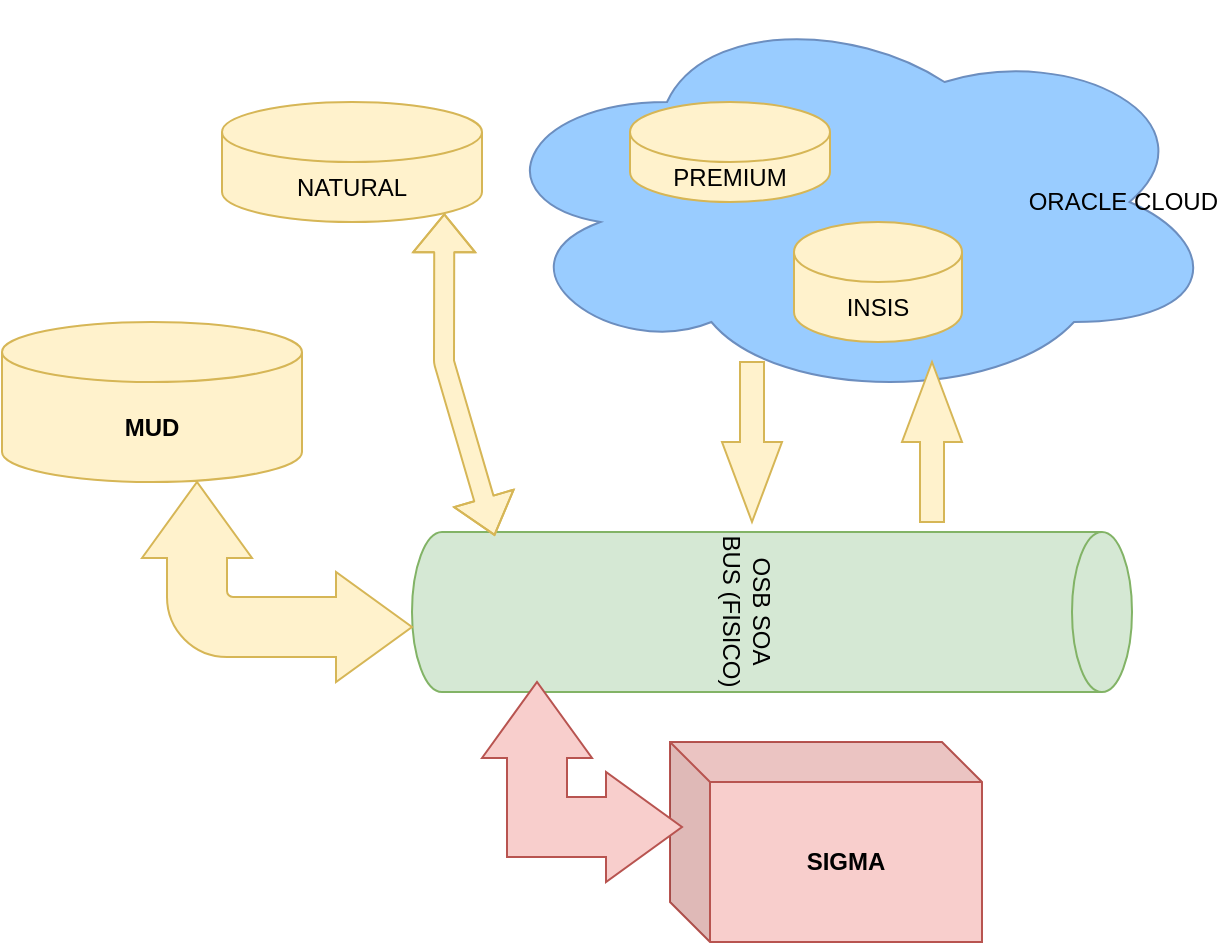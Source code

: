 <mxfile version="13.7.3" type="github">
  <diagram id="Xf1krp--SoIZXwKtG77f" name="Page-1">
    <mxGraphModel dx="1002" dy="1699" grid="1" gridSize="10" guides="1" tooltips="1" connect="1" arrows="1" fold="1" page="1" pageScale="1" pageWidth="827" pageHeight="1169" math="0" shadow="0">
      <root>
        <mxCell id="0" />
        <mxCell id="1" parent="0" />
        <mxCell id="apDJ_KpteNmNt5EzHD-o-2" value="NATURAL" style="shape=cylinder3;whiteSpace=wrap;html=1;boundedLbl=1;backgroundOutline=1;size=15;fillColor=#fff2cc;strokeColor=#d6b656;" parent="1" vertex="1">
          <mxGeometry x="160" y="40" width="130" height="60" as="geometry" />
        </mxCell>
        <mxCell id="apDJ_KpteNmNt5EzHD-o-4" value="ORACLE CLOUD" style="ellipse;shape=cloud;whiteSpace=wrap;html=1;align=right;strokeColor=#6c8ebf;fillColor=#99CCFF;" parent="1" vertex="1">
          <mxGeometry x="290" y="-10" width="370" height="200" as="geometry" />
        </mxCell>
        <mxCell id="apDJ_KpteNmNt5EzHD-o-5" value="PREMIUM" style="shape=cylinder3;whiteSpace=wrap;html=1;boundedLbl=1;backgroundOutline=1;size=15;fillColor=#fff2cc;strokeColor=#d6b656;" parent="1" vertex="1">
          <mxGeometry x="364" y="40" width="100" height="50" as="geometry" />
        </mxCell>
        <mxCell id="apDJ_KpteNmNt5EzHD-o-6" value="INSIS" style="shape=cylinder3;whiteSpace=wrap;html=1;boundedLbl=1;backgroundOutline=1;size=15;fillColor=#fff2cc;strokeColor=#d6b656;" parent="1" vertex="1">
          <mxGeometry x="446" y="100" width="84" height="60" as="geometry" />
        </mxCell>
        <mxCell id="apDJ_KpteNmNt5EzHD-o-8" value="OSB SOA BUS (FISICO)" style="shape=cylinder3;whiteSpace=wrap;html=1;boundedLbl=1;backgroundOutline=1;size=15;rotation=90;fillColor=#d5e8d4;strokeColor=#82b366;" parent="1" vertex="1">
          <mxGeometry x="395" y="115" width="80" height="360" as="geometry" />
        </mxCell>
        <mxCell id="apDJ_KpteNmNt5EzHD-o-9" value="&lt;b&gt;SIGMA&lt;/b&gt;" style="shape=cube;whiteSpace=wrap;html=1;boundedLbl=1;backgroundOutline=1;darkOpacity=0.05;darkOpacity2=0.1;fillColor=#f8cecc;strokeColor=#b85450;" parent="1" vertex="1">
          <mxGeometry x="384" y="360" width="156" height="100" as="geometry" />
        </mxCell>
        <mxCell id="apDJ_KpteNmNt5EzHD-o-14" value="" style="html=1;shadow=0;dashed=0;align=center;verticalAlign=middle;shape=mxgraph.arrows2.arrow;dy=0.6;dx=40;direction=south;notch=0;fillColor=#fff2cc;strokeColor=#d6b656;" parent="1" vertex="1">
          <mxGeometry x="410" y="170" width="30" height="80" as="geometry" />
        </mxCell>
        <mxCell id="apDJ_KpteNmNt5EzHD-o-17" value="" style="html=1;shadow=0;dashed=0;align=center;verticalAlign=middle;shape=mxgraph.arrows2.arrow;dy=0.6;dx=40;direction=north;notch=0;fillColor=#fff2cc;strokeColor=#d6b656;" parent="1" vertex="1">
          <mxGeometry x="500" y="170" width="30" height="80" as="geometry" />
        </mxCell>
        <mxCell id="apDJ_KpteNmNt5EzHD-o-18" value="" style="html=1;shadow=0;dashed=0;align=center;verticalAlign=middle;shape=mxgraph.arrows2.bendDoubleArrow;dy=15;dx=38;arrowHead=55;rounded=0;rotation=-90;fillColor=#f8cecc;strokeColor=#b85450;" parent="1" vertex="1">
          <mxGeometry x="290" y="330" width="100" height="100" as="geometry" />
        </mxCell>
        <mxCell id="apDJ_KpteNmNt5EzHD-o-19" value="&lt;b&gt;MUD&lt;/b&gt;" style="shape=cylinder3;whiteSpace=wrap;html=1;boundedLbl=1;backgroundOutline=1;size=15;fillColor=#fff2cc;strokeColor=#d6b656;" parent="1" vertex="1">
          <mxGeometry x="50" y="150" width="150" height="80" as="geometry" />
        </mxCell>
        <mxCell id="apDJ_KpteNmNt5EzHD-o-20" value="" style="html=1;shadow=0;dashed=0;align=center;verticalAlign=middle;shape=mxgraph.arrows2.bendDoubleArrow;dy=15;dx=38;arrowHead=55;rounded=1;rotation=-90;fillColor=#fff2cc;strokeColor=#d6b656;" parent="1" vertex="1">
          <mxGeometry x="137.5" y="212.5" width="100" height="135" as="geometry" />
        </mxCell>
        <mxCell id="apDJ_KpteNmNt5EzHD-o-21" value="" style="shape=flexArrow;endArrow=classic;startArrow=classic;html=1;fillColor=#fff2cc;strokeColor=#d6b656;entryX=0.855;entryY=1;entryDx=0;entryDy=-4.35;entryPerimeter=0;exitX=0.024;exitY=0.885;exitDx=0;exitDy=0;exitPerimeter=0;" parent="1" source="apDJ_KpteNmNt5EzHD-o-8" target="apDJ_KpteNmNt5EzHD-o-2" edge="1">
          <mxGeometry width="50" height="50" relative="1" as="geometry">
            <mxPoint x="260" y="260" as="sourcePoint" />
            <mxPoint x="430" y="240" as="targetPoint" />
            <Array as="points">
              <mxPoint x="271" y="170" />
            </Array>
          </mxGeometry>
        </mxCell>
      </root>
    </mxGraphModel>
  </diagram>
</mxfile>
